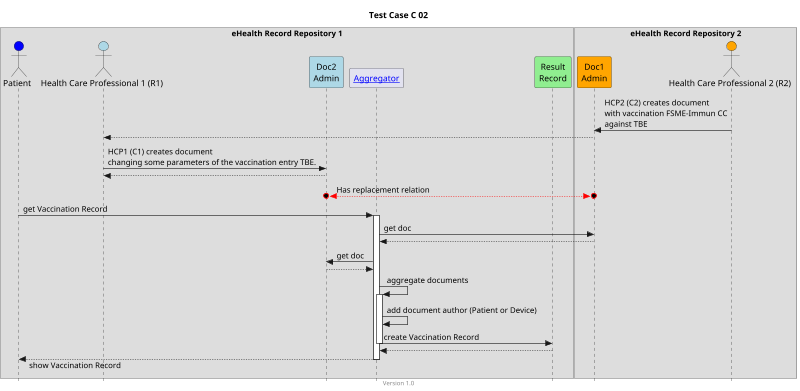 @startuml
title Test Case C 02
footer Version 1.0
skinparam responseMessageBelowArrow true
skinparam style strictuml
scale max 800 width


box "eHealth Record Repository 1"
actor "Patient" as PAT #blue
actor "Health Care Professional 1 (R1)" as HCP1_C1 #lightblue
participant "Doc2\nAdmin" as Doc2 #lightblue
participant "[[aggregator.html Aggregator]]" as AGG
participant "Result\nRecord" as RES #lightgreen
end box

box "eHealth Record Repository 2"
participant "Doc1\nAdmin" as Doc1 #orange
actor "Health Care Professional 2 (R2)" as HCP2_C2 #orange
end box

HCP2_C2 -> Doc1: HCP2 (C2) creates document\nwith vaccination FSME-Immun CC\nagainst TBE
HCP1_C1 <-- Doc1

HCP1_C1 -> Doc2: HCP1 (C1) creates document\nchanging some parameters of the vaccination entry TBE.
HCP1_C1 <-- Doc2

Doc2 o<-[#red]->o Doc1: Has replacement relation

PAT -> AGG: get Vaccination Record
activate AGG

AGG -> Doc1: get doc
AGG <-- Doc1

AGG -> Doc2: get doc
AGG <-- Doc2
 
AGG -> AGG: aggregate documents 
activate AGG
AGG -> AGG: add document author (Patient or Device)
AGG -> RES: create Vaccination Record
deactivate AGG
AGG <-- RES

PAT <-- AGG: show Vaccination Record
deactivate AGG


@enduml
